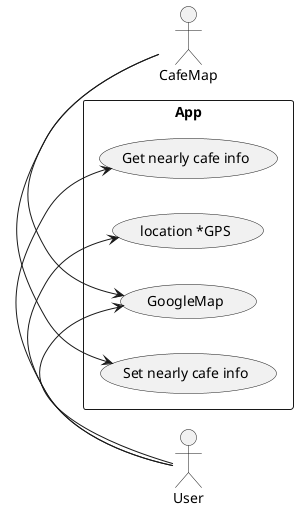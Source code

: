 @startuml

actor User
actor CafeMap

left to right direction

rectangle App{
    User -> (Get nearly cafe info)
    User -> (location *GPS)
    User -> (GoogleMap)
    CafeMap -left-> (GoogleMap)
    CafeMap -left-> (Set nearly cafe info)

}

@enduml